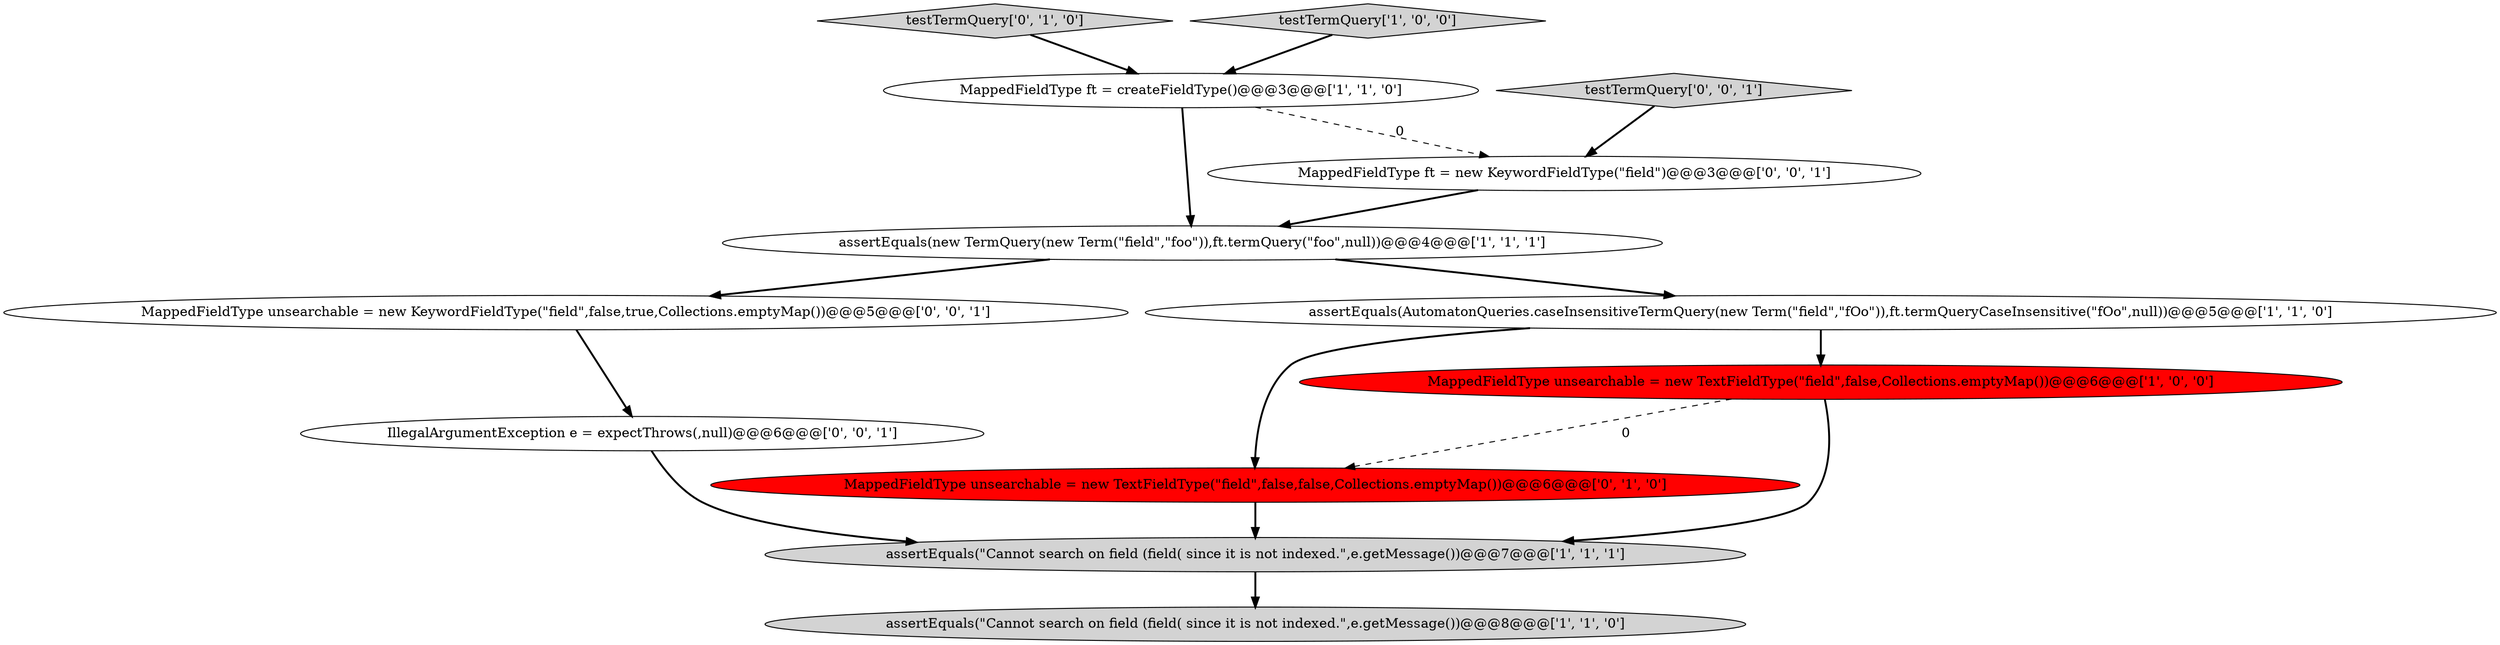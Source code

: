 digraph {
7 [style = filled, label = "testTermQuery['0', '1', '0']", fillcolor = lightgray, shape = diamond image = "AAA0AAABBB2BBB"];
10 [style = filled, label = "MappedFieldType unsearchable = new KeywordFieldType(\"field\",false,true,Collections.emptyMap())@@@5@@@['0', '0', '1']", fillcolor = white, shape = ellipse image = "AAA0AAABBB3BBB"];
9 [style = filled, label = "MappedFieldType ft = new KeywordFieldType(\"field\")@@@3@@@['0', '0', '1']", fillcolor = white, shape = ellipse image = "AAA0AAABBB3BBB"];
3 [style = filled, label = "MappedFieldType ft = createFieldType()@@@3@@@['1', '1', '0']", fillcolor = white, shape = ellipse image = "AAA0AAABBB1BBB"];
11 [style = filled, label = "IllegalArgumentException e = expectThrows(,null)@@@6@@@['0', '0', '1']", fillcolor = white, shape = ellipse image = "AAA0AAABBB3BBB"];
5 [style = filled, label = "assertEquals(\"Cannot search on field (field( since it is not indexed.\",e.getMessage())@@@7@@@['1', '1', '1']", fillcolor = lightgray, shape = ellipse image = "AAA0AAABBB1BBB"];
12 [style = filled, label = "testTermQuery['0', '0', '1']", fillcolor = lightgray, shape = diamond image = "AAA0AAABBB3BBB"];
2 [style = filled, label = "MappedFieldType unsearchable = new TextFieldType(\"field\",false,Collections.emptyMap())@@@6@@@['1', '0', '0']", fillcolor = red, shape = ellipse image = "AAA1AAABBB1BBB"];
4 [style = filled, label = "assertEquals(\"Cannot search on field (field( since it is not indexed.\",e.getMessage())@@@8@@@['1', '1', '0']", fillcolor = lightgray, shape = ellipse image = "AAA0AAABBB1BBB"];
8 [style = filled, label = "MappedFieldType unsearchable = new TextFieldType(\"field\",false,false,Collections.emptyMap())@@@6@@@['0', '1', '0']", fillcolor = red, shape = ellipse image = "AAA1AAABBB2BBB"];
1 [style = filled, label = "testTermQuery['1', '0', '0']", fillcolor = lightgray, shape = diamond image = "AAA0AAABBB1BBB"];
6 [style = filled, label = "assertEquals(new TermQuery(new Term(\"field\",\"foo\")),ft.termQuery(\"foo\",null))@@@4@@@['1', '1', '1']", fillcolor = white, shape = ellipse image = "AAA0AAABBB1BBB"];
0 [style = filled, label = "assertEquals(AutomatonQueries.caseInsensitiveTermQuery(new Term(\"field\",\"fOo\")),ft.termQueryCaseInsensitive(\"fOo\",null))@@@5@@@['1', '1', '0']", fillcolor = white, shape = ellipse image = "AAA0AAABBB1BBB"];
1->3 [style = bold, label=""];
3->6 [style = bold, label=""];
11->5 [style = bold, label=""];
6->0 [style = bold, label=""];
0->2 [style = bold, label=""];
8->5 [style = bold, label=""];
3->9 [style = dashed, label="0"];
12->9 [style = bold, label=""];
2->8 [style = dashed, label="0"];
6->10 [style = bold, label=""];
7->3 [style = bold, label=""];
5->4 [style = bold, label=""];
9->6 [style = bold, label=""];
2->5 [style = bold, label=""];
10->11 [style = bold, label=""];
0->8 [style = bold, label=""];
}
